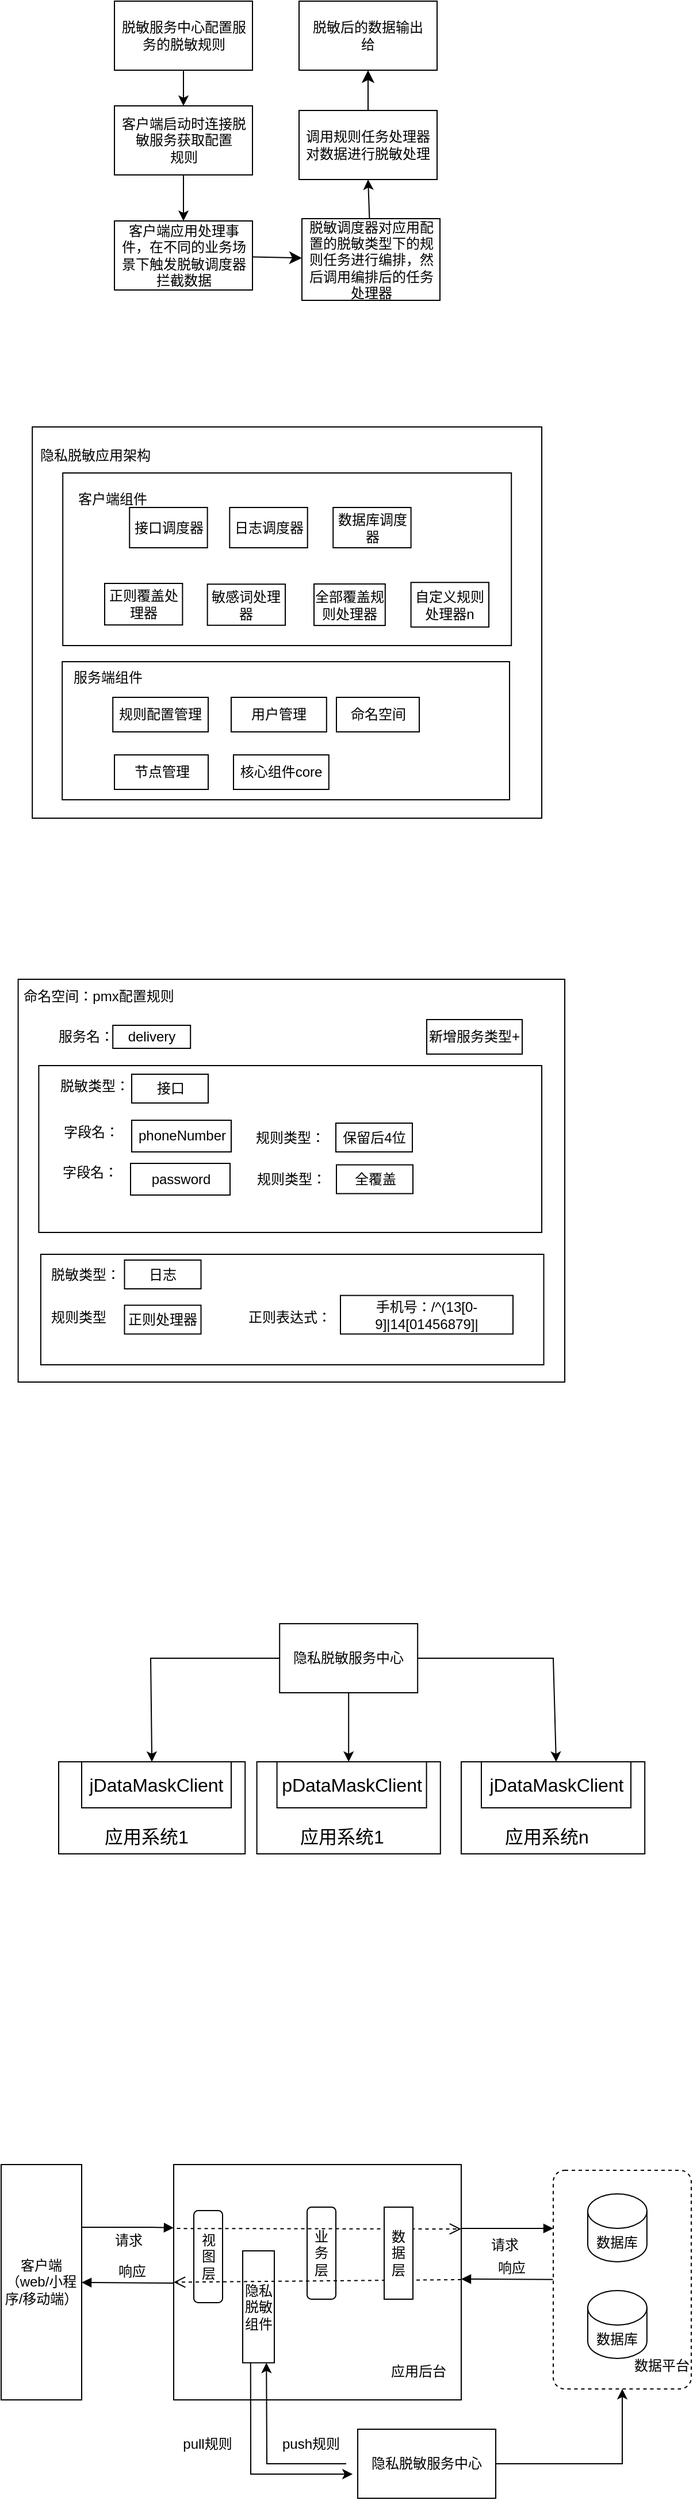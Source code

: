 <mxfile version="21.4.0" type="github">
  <diagram id="FKmcwPwQnrE6T7yel-fw" name="第 1 页">
    <mxGraphModel dx="980" dy="433" grid="1" gridSize="10" guides="1" tooltips="1" connect="1" arrows="1" fold="1" page="1" pageScale="1" pageWidth="827" pageHeight="1169" math="0" shadow="0">
      <root>
        <mxCell id="0" />
        <mxCell id="1" parent="0" />
        <mxCell id="97QTXu1RvYZzw_iWVVdc-157" value="" style="rounded=0;whiteSpace=wrap;html=1;strokeColor=default;fontFamily=Helvetica;fontSize=12;fontColor=default;fillColor=default;" parent="1" vertex="1">
          <mxGeometry x="230" y="1940" width="250" height="204.5" as="geometry" />
        </mxCell>
        <mxCell id="97QTXu1RvYZzw_iWVVdc-198" value="视图层" style="rounded=1;whiteSpace=wrap;html=1;strokeColor=default;fontFamily=Helvetica;fontSize=12;fontColor=default;fillColor=default;" parent="1" vertex="1">
          <mxGeometry x="247.5" y="1980" width="25" height="80" as="geometry" />
        </mxCell>
        <mxCell id="97QTXu1RvYZzw_iWVVdc-166" value="隐私脱敏&lt;br style=&quot;border-color: var(--border-color);&quot;&gt;&lt;span style=&quot;border-color: var(--border-color);&quot;&gt;组件&lt;/span&gt;" style="rounded=0;whiteSpace=wrap;html=1;strokeColor=default;fontFamily=Helvetica;fontSize=12;fontColor=default;fillColor=default;" parent="1" vertex="1">
          <mxGeometry x="290" y="2015" width="27.5" height="97.25" as="geometry" />
        </mxCell>
        <mxCell id="97QTXu1RvYZzw_iWVVdc-23" value="" style="rounded=0;whiteSpace=wrap;html=1;" parent="1" vertex="1">
          <mxGeometry x="107.1" y="430" width="442.9" height="340" as="geometry" />
        </mxCell>
        <mxCell id="yDmB5IPuwrGlUXSqtowo-2" value="客户端启动时连接脱敏服务获取配置&lt;br&gt;规则" style="rounded=0;whiteSpace=wrap;html=1;" parent="1" vertex="1">
          <mxGeometry x="178.5" y="151" width="120" height="60" as="geometry" />
        </mxCell>
        <mxCell id="yDmB5IPuwrGlUXSqtowo-10" value="" style="edgeStyle=orthogonalEdgeStyle;rounded=0;orthogonalLoop=1;jettySize=auto;html=1;exitX=0.5;exitY=1;exitDx=0;exitDy=0;entryX=0.5;entryY=0;entryDx=0;entryDy=0;" parent="1" source="yDmB5IPuwrGlUXSqtowo-2" target="yDmB5IPuwrGlUXSqtowo-3" edge="1">
          <mxGeometry relative="1" as="geometry">
            <mxPoint x="408.5" y="271" as="targetPoint" />
          </mxGeometry>
        </mxCell>
        <mxCell id="TZTw1tu3rmSJx_iXwC0C-15" value="" style="edgeStyle=none;curved=1;rounded=0;orthogonalLoop=1;jettySize=auto;html=1;fontSize=12;startSize=8;endSize=8;" edge="1" parent="1" source="yDmB5IPuwrGlUXSqtowo-3" target="yDmB5IPuwrGlUXSqtowo-4">
          <mxGeometry relative="1" as="geometry" />
        </mxCell>
        <mxCell id="yDmB5IPuwrGlUXSqtowo-3" value="客户端应用处理事件，在不同的业务场景下触发脱敏调度器拦截数据" style="rounded=0;whiteSpace=wrap;html=1;" parent="1" vertex="1">
          <mxGeometry x="178.5" y="251" width="120" height="60" as="geometry" />
        </mxCell>
        <mxCell id="yDmB5IPuwrGlUXSqtowo-4" value="脱敏调度器对应用配置的脱敏类型下的规则任务进行编排，然后调用编排后的任务处理器" style="rounded=0;whiteSpace=wrap;html=1;" parent="1" vertex="1">
          <mxGeometry x="341.5" y="249" width="120" height="71" as="geometry" />
        </mxCell>
        <mxCell id="TZTw1tu3rmSJx_iXwC0C-24" value="" style="edgeStyle=none;curved=1;rounded=0;orthogonalLoop=1;jettySize=auto;html=1;fontSize=12;startSize=8;endSize=8;" edge="1" parent="1" source="yDmB5IPuwrGlUXSqtowo-5" target="TZTw1tu3rmSJx_iXwC0C-13">
          <mxGeometry relative="1" as="geometry" />
        </mxCell>
        <mxCell id="yDmB5IPuwrGlUXSqtowo-5" value="调用规则任务处理器对数据进行脱敏处理" style="rounded=0;whiteSpace=wrap;html=1;" parent="1" vertex="1">
          <mxGeometry x="339" y="155" width="120" height="60" as="geometry" />
        </mxCell>
        <mxCell id="97QTXu1RvYZzw_iWVVdc-11" value="" style="rounded=0;whiteSpace=wrap;html=1;" parent="1" vertex="1">
          <mxGeometry x="133.1" y="634" width="388.9" height="120" as="geometry" />
        </mxCell>
        <mxCell id="97QTXu1RvYZzw_iWVVdc-18" value="服务端组件" style="text;html=1;strokeColor=none;fillColor=none;align=center;verticalAlign=middle;whiteSpace=wrap;rounded=0;" parent="1" vertex="1">
          <mxGeometry x="127.7" y="615" width="90" height="65" as="geometry" />
        </mxCell>
        <mxCell id="97QTXu1RvYZzw_iWVVdc-19" value="" style="group" parent="1" vertex="1" connectable="0">
          <mxGeometry x="133.6" y="480" width="441" height="150" as="geometry" />
        </mxCell>
        <mxCell id="97QTXu1RvYZzw_iWVVdc-13" value="" style="rounded=0;whiteSpace=wrap;html=1;" parent="97QTXu1RvYZzw_iWVVdc-19" vertex="1">
          <mxGeometry y="-10" width="390" height="150" as="geometry" />
        </mxCell>
        <mxCell id="97QTXu1RvYZzw_iWVVdc-15" value="客户端组件" style="text;html=1;strokeColor=none;fillColor=none;align=center;verticalAlign=middle;whiteSpace=wrap;rounded=0;" parent="97QTXu1RvYZzw_iWVVdc-19" vertex="1">
          <mxGeometry x="-9.671" y="-13.57" width="105.995" height="53.571" as="geometry" />
        </mxCell>
        <mxCell id="97QTXu1RvYZzw_iWVVdc-25" value="全部覆盖规则处理器" style="rounded=0;whiteSpace=wrap;html=1;" parent="97QTXu1RvYZzw_iWVVdc-19" vertex="1">
          <mxGeometry x="218.398" y="86.46" width="61.895" height="36.08" as="geometry" />
        </mxCell>
        <mxCell id="97QTXu1RvYZzw_iWVVdc-26" value="敏感词处理器" style="rounded=0;whiteSpace=wrap;html=1;" parent="97QTXu1RvYZzw_iWVVdc-19" vertex="1">
          <mxGeometry x="125.726" y="86.64" width="67.697" height="35.72" as="geometry" />
        </mxCell>
        <mxCell id="97QTXu1RvYZzw_iWVVdc-27" value="自定义规则处理器n" style="rounded=0;whiteSpace=wrap;html=1;" parent="97QTXu1RvYZzw_iWVVdc-19" vertex="1">
          <mxGeometry x="302.706" y="85.13" width="67.697" height="38.75" as="geometry" />
        </mxCell>
        <mxCell id="97QTXu1RvYZzw_iWVVdc-38" value="正则覆盖处理器" style="rounded=0;whiteSpace=wrap;html=1;" parent="97QTXu1RvYZzw_iWVVdc-19" vertex="1">
          <mxGeometry x="36.396" y="86" width="67.697" height="36.08" as="geometry" />
        </mxCell>
        <mxCell id="97QTXu1RvYZzw_iWVVdc-199" value="接口调度器" style="rounded=0;whiteSpace=wrap;html=1;" parent="97QTXu1RvYZzw_iWVVdc-19" vertex="1">
          <mxGeometry x="58.029" y="20" width="67.697" height="35" as="geometry" />
        </mxCell>
        <mxCell id="97QTXu1RvYZzw_iWVVdc-202" value="日志调度器" style="rounded=0;whiteSpace=wrap;html=1;" parent="97QTXu1RvYZzw_iWVVdc-19" vertex="1">
          <mxGeometry x="145.066" y="20.0" width="67.697" height="35" as="geometry" />
        </mxCell>
        <mxCell id="97QTXu1RvYZzw_iWVVdc-203" value="数据库调度器" style="rounded=0;whiteSpace=wrap;html=1;" parent="97QTXu1RvYZzw_iWVVdc-19" vertex="1">
          <mxGeometry x="235.009" y="20.0" width="67.697" height="35" as="geometry" />
        </mxCell>
        <mxCell id="97QTXu1RvYZzw_iWVVdc-20" value="规则配置管理" style="rounded=0;whiteSpace=wrap;html=1;" parent="1" vertex="1">
          <mxGeometry x="177.1" y="665" width="82.9" height="30" as="geometry" />
        </mxCell>
        <mxCell id="97QTXu1RvYZzw_iWVVdc-21" value="用户管理" style="rounded=0;whiteSpace=wrap;html=1;" parent="1" vertex="1">
          <mxGeometry x="280" y="665" width="82.9" height="30" as="geometry" />
        </mxCell>
        <mxCell id="97QTXu1RvYZzw_iWVVdc-22" value="命名空间" style="rounded=0;whiteSpace=wrap;html=1;" parent="1" vertex="1">
          <mxGeometry x="371.5" y="665" width="72" height="30" as="geometry" />
        </mxCell>
        <mxCell id="97QTXu1RvYZzw_iWVVdc-24" value="隐私脱敏应用架构" style="text;html=1;strokeColor=none;fillColor=none;align=center;verticalAlign=middle;whiteSpace=wrap;rounded=0;" parent="1" vertex="1">
          <mxGeometry x="107.1" y="430" width="109.6" height="50" as="geometry" />
        </mxCell>
        <mxCell id="97QTXu1RvYZzw_iWVVdc-30" value="核心组件core" style="rounded=0;whiteSpace=wrap;html=1;" parent="1" vertex="1">
          <mxGeometry x="282" y="715" width="82.9" height="30" as="geometry" />
        </mxCell>
        <mxCell id="97QTXu1RvYZzw_iWVVdc-39" value="节点管理" style="rounded=0;whiteSpace=wrap;html=1;" parent="1" vertex="1">
          <mxGeometry x="178.5" y="715" width="81.5" height="30" as="geometry" />
        </mxCell>
        <mxCell id="97QTXu1RvYZzw_iWVVdc-40" value="脱敏服务中心配置服务的脱敏规则" style="rounded=0;whiteSpace=wrap;html=1;" parent="1" vertex="1">
          <mxGeometry x="178.5" y="60" width="120" height="60" as="geometry" />
        </mxCell>
        <mxCell id="97QTXu1RvYZzw_iWVVdc-41" value="" style="edgeStyle=orthogonalEdgeStyle;rounded=0;orthogonalLoop=1;jettySize=auto;html=1;entryX=0.5;entryY=0;entryDx=0;entryDy=0;" parent="1" source="97QTXu1RvYZzw_iWVVdc-40" target="yDmB5IPuwrGlUXSqtowo-2" edge="1">
          <mxGeometry relative="1" as="geometry">
            <mxPoint x="238.5" y="120" as="sourcePoint" />
            <mxPoint x="248.5" y="261" as="targetPoint" />
          </mxGeometry>
        </mxCell>
        <mxCell id="97QTXu1RvYZzw_iWVVdc-144" value="隐私脱敏服务中心" style="rounded=0;whiteSpace=wrap;html=1;strokeColor=default;fontFamily=Helvetica;fontSize=12;fontColor=default;fillColor=default;" parent="1" vertex="1">
          <mxGeometry x="322.1" y="1470" width="120" height="60" as="geometry" />
        </mxCell>
        <mxCell id="97QTXu1RvYZzw_iWVVdc-145" value="" style="rounded=0;whiteSpace=wrap;html=1;strokeColor=default;fontFamily=Helvetica;fontSize=12;fontColor=default;fillColor=default;" parent="1" vertex="1">
          <mxGeometry x="130" y="1590" width="162.1" height="80" as="geometry" />
        </mxCell>
        <mxCell id="97QTXu1RvYZzw_iWVVdc-149" value="" style="endArrow=classic;html=1;rounded=0;fontFamily=Helvetica;fontSize=12;fontColor=default;exitX=0;exitY=0.5;exitDx=0;exitDy=0;entryX=0.5;entryY=0;entryDx=0;entryDy=0;" parent="1" source="97QTXu1RvYZzw_iWVVdc-144" target="97QTXu1RvYZzw_iWVVdc-145" edge="1">
          <mxGeometry relative="1" as="geometry">
            <mxPoint x="197.1" y="1430" as="sourcePoint" />
            <mxPoint x="291.1" y="1525" as="targetPoint" />
            <Array as="points">
              <mxPoint x="210" y="1500" />
            </Array>
          </mxGeometry>
        </mxCell>
        <mxCell id="97QTXu1RvYZzw_iWVVdc-150" value="" style="edgeLabel;resizable=0;html=1;align=center;verticalAlign=middle;rounded=0;strokeColor=default;fontFamily=Helvetica;fontSize=12;fontColor=default;fillColor=default;" parent="97QTXu1RvYZzw_iWVVdc-149" connectable="0" vertex="1">
          <mxGeometry relative="1" as="geometry">
            <mxPoint x="-56" y="-24" as="offset" />
          </mxGeometry>
        </mxCell>
        <mxCell id="97QTXu1RvYZzw_iWVVdc-151" value="" style="endArrow=classic;html=1;rounded=0;fontFamily=Helvetica;fontSize=12;fontColor=default;exitX=0.5;exitY=1;exitDx=0;exitDy=0;entryX=0.5;entryY=0;entryDx=0;entryDy=0;" parent="1" source="97QTXu1RvYZzw_iWVVdc-144" edge="1">
          <mxGeometry relative="1" as="geometry">
            <mxPoint x="342.1" y="1480" as="sourcePoint" />
            <mxPoint x="382.1" y="1590" as="targetPoint" />
            <Array as="points" />
          </mxGeometry>
        </mxCell>
        <mxCell id="97QTXu1RvYZzw_iWVVdc-152" value="" style="edgeLabel;resizable=0;html=1;align=center;verticalAlign=middle;rounded=0;strokeColor=default;fontFamily=Helvetica;fontSize=12;fontColor=default;fillColor=default;" parent="97QTXu1RvYZzw_iWVVdc-151" connectable="0" vertex="1">
          <mxGeometry relative="1" as="geometry">
            <mxPoint x="-56" y="-24" as="offset" />
          </mxGeometry>
        </mxCell>
        <mxCell id="97QTXu1RvYZzw_iWVVdc-155" value="" style="endArrow=classic;html=1;rounded=0;fontFamily=Helvetica;fontSize=12;fontColor=default;exitX=1;exitY=0.5;exitDx=0;exitDy=0;entryX=0.5;entryY=0;entryDx=0;entryDy=0;" parent="1" source="97QTXu1RvYZzw_iWVVdc-144" target="TZTw1tu3rmSJx_iXwC0C-11" edge="1">
          <mxGeometry relative="1" as="geometry">
            <mxPoint x="402.1" y="1510" as="sourcePoint" />
            <mxPoint x="542.1" y="1590" as="targetPoint" />
            <Array as="points">
              <mxPoint x="560" y="1500" />
            </Array>
          </mxGeometry>
        </mxCell>
        <mxCell id="97QTXu1RvYZzw_iWVVdc-156" value="" style="edgeLabel;resizable=0;html=1;align=center;verticalAlign=middle;rounded=0;strokeColor=default;fontFamily=Helvetica;fontSize=12;fontColor=default;fillColor=default;" parent="97QTXu1RvYZzw_iWVVdc-155" connectable="0" vertex="1">
          <mxGeometry relative="1" as="geometry">
            <mxPoint x="-56" y="-24" as="offset" />
          </mxGeometry>
        </mxCell>
        <mxCell id="97QTXu1RvYZzw_iWVVdc-158" value="应用后台" style="text;html=1;strokeColor=none;fillColor=none;align=center;verticalAlign=middle;whiteSpace=wrap;rounded=0;fontSize=12;fontFamily=Helvetica;fontColor=default;" parent="1" vertex="1">
          <mxGeometry x="413" y="2105" width="60" height="30" as="geometry" />
        </mxCell>
        <mxCell id="97QTXu1RvYZzw_iWVVdc-159" value="" style="endArrow=classic;html=1;rounded=0;fontFamily=Helvetica;fontSize=12;fontColor=default;exitX=1;exitY=0.5;exitDx=0;exitDy=0;entryX=0.5;entryY=1;entryDx=0;entryDy=0;" parent="1" source="97QTXu1RvYZzw_iWVVdc-184" target="97QTXu1RvYZzw_iWVVdc-168" edge="1">
          <mxGeometry width="50" height="50" relative="1" as="geometry">
            <mxPoint x="490" y="2214.5" as="sourcePoint" />
            <mxPoint x="630" y="2154.5" as="targetPoint" />
            <Array as="points">
              <mxPoint x="620" y="2200" />
            </Array>
          </mxGeometry>
        </mxCell>
        <mxCell id="97QTXu1RvYZzw_iWVVdc-160" value="业务层" style="rounded=1;whiteSpace=wrap;html=1;strokeColor=default;fontFamily=Helvetica;fontSize=12;fontColor=default;fillColor=default;" parent="1" vertex="1">
          <mxGeometry x="346" y="1977" width="25" height="80" as="geometry" />
        </mxCell>
        <mxCell id="97QTXu1RvYZzw_iWVVdc-161" value="客户端&lt;br&gt;（web/小程序/移动端）" style="rounded=0;whiteSpace=wrap;html=1;strokeColor=default;fontFamily=Helvetica;fontSize=12;fontColor=default;fillColor=default;" parent="1" vertex="1">
          <mxGeometry x="80" y="1940" width="70" height="204.5" as="geometry" />
        </mxCell>
        <mxCell id="97QTXu1RvYZzw_iWVVdc-162" value="请求" style="html=1;verticalAlign=bottom;labelBackgroundColor=none;endArrow=block;endFill=1;endSize=6;align=left;rounded=0;fontFamily=Helvetica;fontSize=12;fontColor=default;exitX=1;exitY=0.25;exitDx=0;exitDy=0;" parent="1" edge="1">
          <mxGeometry x="-0.333" y="-20" relative="1" as="geometry">
            <mxPoint x="150" y="1994.5" as="sourcePoint" />
            <mxPoint x="230" y="1995" as="targetPoint" />
            <Array as="points">
              <mxPoint x="210" y="1994.5" />
            </Array>
            <mxPoint as="offset" />
          </mxGeometry>
        </mxCell>
        <mxCell id="97QTXu1RvYZzw_iWVVdc-163" value="请求" style="html=1;verticalAlign=bottom;labelBackgroundColor=none;endArrow=block;endFill=1;endSize=6;align=left;rounded=0;fontFamily=Helvetica;fontSize=12;fontColor=default;entryX=0;entryY=0.25;entryDx=0;entryDy=0;" parent="1" edge="1">
          <mxGeometry x="-0.396" y="-23" relative="1" as="geometry">
            <mxPoint x="480" y="1995.5" as="sourcePoint" />
            <mxPoint x="560" y="1995.5" as="targetPoint" />
            <Array as="points" />
            <mxPoint as="offset" />
          </mxGeometry>
        </mxCell>
        <mxCell id="97QTXu1RvYZzw_iWVVdc-164" value="响应" style="html=1;verticalAlign=bottom;labelBackgroundColor=none;endArrow=block;endFill=1;endSize=6;align=left;rounded=0;fontFamily=Helvetica;fontSize=12;fontColor=default;exitX=-0.002;exitY=0.652;exitDx=0;exitDy=0;exitPerimeter=0;" parent="1" edge="1">
          <mxGeometry x="0.25" y="-1" relative="1" as="geometry">
            <mxPoint x="559.72" y="2039.88" as="sourcePoint" />
            <mxPoint x="480" y="2039.5" as="targetPoint" />
            <Array as="points" />
            <mxPoint as="offset" />
          </mxGeometry>
        </mxCell>
        <mxCell id="97QTXu1RvYZzw_iWVVdc-165" value="响应" style="html=1;verticalAlign=bottom;labelBackgroundColor=none;endArrow=block;endFill=1;endSize=6;align=left;rounded=0;fontFamily=Helvetica;fontSize=12;fontColor=default;" parent="1" edge="1">
          <mxGeometry x="0.25" y="-1" relative="1" as="geometry">
            <mxPoint x="230" y="2043" as="sourcePoint" />
            <mxPoint x="150" y="2042.5" as="targetPoint" />
            <Array as="points" />
            <mxPoint as="offset" />
          </mxGeometry>
        </mxCell>
        <mxCell id="97QTXu1RvYZzw_iWVVdc-167" value="" style="group" parent="1" vertex="1" connectable="0">
          <mxGeometry x="560" y="1945" width="120" height="190" as="geometry" />
        </mxCell>
        <mxCell id="97QTXu1RvYZzw_iWVVdc-168" value="" style="html=1;align=center;verticalAlign=top;rounded=1;absoluteArcSize=1;arcSize=20;dashed=1;whiteSpace=wrap;strokeColor=default;fontFamily=Helvetica;fontSize=12;fontColor=default;fillColor=default;" parent="97QTXu1RvYZzw_iWVVdc-167" vertex="1">
          <mxGeometry width="120" height="190" as="geometry" />
        </mxCell>
        <mxCell id="97QTXu1RvYZzw_iWVVdc-169" value="数据库" style="shape=cylinder3;whiteSpace=wrap;html=1;boundedLbl=1;backgroundOutline=1;size=15;rounded=0;strokeColor=default;fontFamily=Helvetica;fontSize=12;fontColor=default;fillColor=default;" parent="97QTXu1RvYZzw_iWVVdc-167" vertex="1">
          <mxGeometry x="30" y="104.5" width="51.429" height="59" as="geometry" />
        </mxCell>
        <mxCell id="97QTXu1RvYZzw_iWVVdc-170" value="数据库" style="shape=cylinder3;whiteSpace=wrap;html=1;boundedLbl=1;backgroundOutline=1;size=15;rounded=0;strokeColor=default;fontFamily=Helvetica;fontSize=12;fontColor=default;fillColor=default;" parent="97QTXu1RvYZzw_iWVVdc-167" vertex="1">
          <mxGeometry x="30" y="20.5" width="51.429" height="59" as="geometry" />
        </mxCell>
        <mxCell id="97QTXu1RvYZzw_iWVVdc-171" value="数据平台" style="text;html=1;strokeColor=none;fillColor=none;align=center;verticalAlign=middle;whiteSpace=wrap;rounded=0;fontSize=12;fontFamily=Helvetica;fontColor=default;" parent="97QTXu1RvYZzw_iWVVdc-167" vertex="1">
          <mxGeometry x="68.571" y="154.5" width="51.429" height="30" as="geometry" />
        </mxCell>
        <mxCell id="97QTXu1RvYZzw_iWVVdc-173" value="" style="endArrow=classic;html=1;rounded=0;fontFamily=Helvetica;fontSize=12;fontColor=default;entryX=-0.037;entryY=0.65;entryDx=0;entryDy=0;entryPerimeter=0;exitX=0.25;exitY=1;exitDx=0;exitDy=0;" parent="1" source="97QTXu1RvYZzw_iWVVdc-166" target="97QTXu1RvYZzw_iWVVdc-184" edge="1">
          <mxGeometry relative="1" as="geometry">
            <mxPoint x="290" y="2110" as="sourcePoint" />
            <mxPoint x="390" y="2229.5" as="targetPoint" />
            <Array as="points">
              <mxPoint x="297" y="2209" />
            </Array>
          </mxGeometry>
        </mxCell>
        <mxCell id="97QTXu1RvYZzw_iWVVdc-174" value="pull规则" style="edgeLabel;resizable=0;html=1;align=center;verticalAlign=middle;rounded=0;strokeColor=default;fontFamily=Helvetica;fontSize=12;fontColor=default;fillColor=default;" parent="97QTXu1RvYZzw_iWVVdc-173" connectable="0" vertex="1">
          <mxGeometry relative="1" as="geometry">
            <mxPoint x="-38" y="-22" as="offset" />
          </mxGeometry>
        </mxCell>
        <mxCell id="97QTXu1RvYZzw_iWVVdc-180" value="" style="endArrow=open;startArrow=none;endFill=0;startFill=0;endSize=8;html=1;verticalAlign=bottom;dashed=1;labelBackgroundColor=none;rounded=0;fontFamily=Helvetica;fontSize=12;fontColor=default;entryX=0;entryY=0.5;entryDx=0;entryDy=0;" parent="1" target="97QTXu1RvYZzw_iWVVdc-157" edge="1">
          <mxGeometry width="160" relative="1" as="geometry">
            <mxPoint x="480" y="2040" as="sourcePoint" />
            <mxPoint x="350" y="2040" as="targetPoint" />
          </mxGeometry>
        </mxCell>
        <mxCell id="97QTXu1RvYZzw_iWVVdc-176" value="" style="endArrow=open;startArrow=none;endFill=0;startFill=0;endSize=8;html=1;verticalAlign=bottom;dashed=1;labelBackgroundColor=none;rounded=0;fontFamily=Helvetica;fontSize=12;fontColor=default;exitX=0.011;exitY=0.301;exitDx=0;exitDy=0;exitPerimeter=0;" parent="1" edge="1">
          <mxGeometry width="160" relative="1" as="geometry">
            <mxPoint x="232.75" y="1995.555" as="sourcePoint" />
            <mxPoint x="480" y="1996" as="targetPoint" />
          </mxGeometry>
        </mxCell>
        <mxCell id="97QTXu1RvYZzw_iWVVdc-182" value="" style="endArrow=classic;html=1;rounded=0;fontFamily=Helvetica;fontSize=12;fontColor=default;entryX=0.75;entryY=1;entryDx=0;entryDy=0;" parent="1" target="97QTXu1RvYZzw_iWVVdc-166" edge="1">
          <mxGeometry relative="1" as="geometry">
            <mxPoint x="380" y="2200" as="sourcePoint" />
            <mxPoint x="303.625" y="2105" as="targetPoint" />
            <Array as="points">
              <mxPoint x="311" y="2200" />
            </Array>
          </mxGeometry>
        </mxCell>
        <mxCell id="97QTXu1RvYZzw_iWVVdc-183" value="push规则" style="edgeLabel;resizable=0;html=1;align=center;verticalAlign=middle;rounded=0;strokeColor=default;fontFamily=Helvetica;fontSize=12;fontColor=default;fillColor=default;" parent="97QTXu1RvYZzw_iWVVdc-182" connectable="0" vertex="1">
          <mxGeometry relative="1" as="geometry">
            <mxPoint x="38" y="-8" as="offset" />
          </mxGeometry>
        </mxCell>
        <mxCell id="97QTXu1RvYZzw_iWVVdc-184" value="隐私脱敏服务中心" style="rounded=0;whiteSpace=wrap;html=1;strokeColor=default;fontFamily=Helvetica;fontSize=12;fontColor=default;fillColor=default;" parent="1" vertex="1">
          <mxGeometry x="390" y="2170" width="120" height="60" as="geometry" />
        </mxCell>
        <mxCell id="97QTXu1RvYZzw_iWVVdc-189" value="数据层" style="rounded=0;whiteSpace=wrap;html=1;strokeColor=default;fontFamily=Helvetica;fontSize=12;fontColor=default;fillColor=default;" parent="1" vertex="1">
          <mxGeometry x="413" y="1977" width="25" height="80" as="geometry" />
        </mxCell>
        <mxCell id="97QTXu1RvYZzw_iWVVdc-207" value="" style="endArrow=classic;html=1;rounded=0;entryX=0.5;entryY=1;entryDx=0;entryDy=0;" parent="1" source="yDmB5IPuwrGlUXSqtowo-4" target="yDmB5IPuwrGlUXSqtowo-5" edge="1">
          <mxGeometry width="50" height="50" relative="1" as="geometry">
            <mxPoint x="308.5" y="285" as="sourcePoint" />
            <mxPoint x="349.5" y="285" as="targetPoint" />
          </mxGeometry>
        </mxCell>
        <mxCell id="97QTXu1RvYZzw_iWVVdc-209" value="" style="rounded=0;whiteSpace=wrap;html=1;strokeColor=default;fontFamily=Helvetica;fontSize=12;fontColor=default;fillColor=default;" parent="1" vertex="1">
          <mxGeometry x="94.8" y="910" width="475.2" height="350" as="geometry" />
        </mxCell>
        <mxCell id="97QTXu1RvYZzw_iWVVdc-218" value="" style="rounded=0;whiteSpace=wrap;html=1;strokeColor=default;fontFamily=Helvetica;fontSize=12;fontColor=default;fillColor=default;" parent="1" vertex="1">
          <mxGeometry x="112.7" y="985" width="437.3" height="145" as="geometry" />
        </mxCell>
        <mxCell id="97QTXu1RvYZzw_iWVVdc-210" value="脱敏类型：" style="text;html=1;strokeColor=none;fillColor=none;align=center;verticalAlign=middle;whiteSpace=wrap;rounded=0;fontSize=12;fontFamily=Helvetica;fontColor=default;" parent="1" vertex="1">
          <mxGeometry x="127.7" y="987.5" width="67.1" height="30" as="geometry" />
        </mxCell>
        <mxCell id="97QTXu1RvYZzw_iWVVdc-211" value="服务名：" style="text;html=1;strokeColor=none;fillColor=none;align=center;verticalAlign=middle;whiteSpace=wrap;rounded=0;fontSize=12;fontFamily=Helvetica;fontColor=default;" parent="1" vertex="1">
          <mxGeometry x="124.1" y="945" width="60" height="30" as="geometry" />
        </mxCell>
        <mxCell id="97QTXu1RvYZzw_iWVVdc-212" value="delivery" style="rounded=0;whiteSpace=wrap;html=1;strokeColor=default;fontFamily=Helvetica;fontSize=12;fontColor=default;fillColor=default;" parent="1" vertex="1">
          <mxGeometry x="177.1" y="950" width="67.5" height="20" as="geometry" />
        </mxCell>
        <mxCell id="97QTXu1RvYZzw_iWVVdc-213" value="接口" style="rounded=0;whiteSpace=wrap;html=1;strokeColor=default;fontFamily=Helvetica;fontSize=12;fontColor=default;fillColor=default;" parent="1" vertex="1">
          <mxGeometry x="193.5" y="992.5" width="66.5" height="25" as="geometry" />
        </mxCell>
        <mxCell id="97QTXu1RvYZzw_iWVVdc-219" value="" style="rounded=0;whiteSpace=wrap;html=1;strokeColor=default;fontFamily=Helvetica;fontSize=12;fontColor=default;fillColor=default;" parent="1" vertex="1">
          <mxGeometry x="114.45" y="1149" width="437.3" height="96" as="geometry" />
        </mxCell>
        <mxCell id="97QTXu1RvYZzw_iWVVdc-220" value="脱敏类型：" style="text;html=1;strokeColor=none;fillColor=none;align=center;verticalAlign=middle;whiteSpace=wrap;rounded=0;fontSize=12;fontFamily=Helvetica;fontColor=default;" parent="1" vertex="1">
          <mxGeometry x="120.15" y="1151.5" width="67.1" height="30" as="geometry" />
        </mxCell>
        <mxCell id="97QTXu1RvYZzw_iWVVdc-221" value="日志" style="rounded=0;whiteSpace=wrap;html=1;strokeColor=default;fontFamily=Helvetica;fontSize=12;fontColor=default;fillColor=default;" parent="1" vertex="1">
          <mxGeometry x="187.25" y="1154" width="66.5" height="25" as="geometry" />
        </mxCell>
        <mxCell id="97QTXu1RvYZzw_iWVVdc-222" value="新增服务类型+" style="rounded=0;whiteSpace=wrap;html=1;strokeColor=default;fontFamily=Helvetica;fontSize=12;fontColor=default;fillColor=default;" parent="1" vertex="1">
          <mxGeometry x="450" y="945" width="83" height="30" as="geometry" />
        </mxCell>
        <mxCell id="97QTXu1RvYZzw_iWVVdc-223" value="规则类型：" style="text;html=1;strokeColor=none;fillColor=none;align=center;verticalAlign=middle;whiteSpace=wrap;rounded=0;fontSize=12;fontFamily=Helvetica;fontColor=default;" parent="1" vertex="1">
          <mxGeometry x="297.8" y="1032.5" width="67.1" height="30" as="geometry" />
        </mxCell>
        <mxCell id="97QTXu1RvYZzw_iWVVdc-224" value="保留后4位" style="rounded=0;whiteSpace=wrap;html=1;strokeColor=default;fontFamily=Helvetica;fontSize=12;fontColor=default;fillColor=default;" parent="1" vertex="1">
          <mxGeometry x="371" y="1035" width="66.5" height="25" as="geometry" />
        </mxCell>
        <mxCell id="97QTXu1RvYZzw_iWVVdc-225" value="规则类型" style="text;html=1;strokeColor=none;fillColor=none;align=center;verticalAlign=middle;whiteSpace=wrap;rounded=0;fontSize=12;fontFamily=Helvetica;fontColor=default;" parent="1" vertex="1">
          <mxGeometry x="114.1" y="1189" width="67.1" height="30" as="geometry" />
        </mxCell>
        <mxCell id="97QTXu1RvYZzw_iWVVdc-226" value="正则处理器" style="rounded=0;whiteSpace=wrap;html=1;strokeColor=default;fontFamily=Helvetica;fontSize=12;fontColor=default;fillColor=default;" parent="1" vertex="1">
          <mxGeometry x="187.25" y="1193.25" width="66.5" height="25" as="geometry" />
        </mxCell>
        <mxCell id="97QTXu1RvYZzw_iWVVdc-228" value="正则表达式：" style="text;html=1;strokeColor=none;fillColor=none;align=center;verticalAlign=middle;whiteSpace=wrap;rounded=0;fontSize=12;fontFamily=Helvetica;fontColor=default;" parent="1" vertex="1">
          <mxGeometry x="294" y="1189" width="73.9" height="30" as="geometry" />
        </mxCell>
        <mxCell id="97QTXu1RvYZzw_iWVVdc-229" value="字段名：" style="text;html=1;strokeColor=none;fillColor=none;align=center;verticalAlign=middle;whiteSpace=wrap;rounded=0;fontSize=12;fontFamily=Helvetica;fontColor=default;" parent="1" vertex="1">
          <mxGeometry x="125.4" y="1027.5" width="67.1" height="30" as="geometry" />
        </mxCell>
        <mxCell id="97QTXu1RvYZzw_iWVVdc-230" value="phoneNumber" style="rounded=0;whiteSpace=wrap;html=1;strokeColor=default;fontFamily=Helvetica;fontSize=12;fontColor=default;fillColor=default;" parent="1" vertex="1">
          <mxGeometry x="193.5" y="1032.5" width="86.5" height="27.5" as="geometry" />
        </mxCell>
        <mxCell id="97QTXu1RvYZzw_iWVVdc-231" value="手机号：/^(13[0-9]|14[01456879]|" style="rounded=0;whiteSpace=wrap;html=1;strokeColor=default;fontFamily=Helvetica;fontSize=12;fontColor=default;fillColor=default;" parent="1" vertex="1">
          <mxGeometry x="375" y="1184.75" width="150" height="33.5" as="geometry" />
        </mxCell>
        <mxCell id="97QTXu1RvYZzw_iWVVdc-232" value="字段名：" style="text;html=1;strokeColor=none;fillColor=none;align=center;verticalAlign=middle;whiteSpace=wrap;rounded=0;fontSize=12;fontFamily=Helvetica;fontColor=default;" parent="1" vertex="1">
          <mxGeometry x="123.7" y="1062.5" width="67.1" height="30" as="geometry" />
        </mxCell>
        <mxCell id="97QTXu1RvYZzw_iWVVdc-233" value="password" style="rounded=0;whiteSpace=wrap;html=1;strokeColor=default;fontFamily=Helvetica;fontSize=12;fontColor=default;fillColor=default;" parent="1" vertex="1">
          <mxGeometry x="192.5" y="1070" width="86.5" height="27.5" as="geometry" />
        </mxCell>
        <mxCell id="97QTXu1RvYZzw_iWVVdc-234" value="规则类型：" style="text;html=1;strokeColor=none;fillColor=none;align=center;verticalAlign=middle;whiteSpace=wrap;rounded=0;fontSize=12;fontFamily=Helvetica;fontColor=default;" parent="1" vertex="1">
          <mxGeometry x="298.5" y="1068.75" width="67.1" height="30" as="geometry" />
        </mxCell>
        <mxCell id="97QTXu1RvYZzw_iWVVdc-235" value="全覆盖" style="rounded=0;whiteSpace=wrap;html=1;strokeColor=default;fontFamily=Helvetica;fontSize=12;fontColor=default;fillColor=default;" parent="1" vertex="1">
          <mxGeometry x="371.5" y="1071.25" width="66.5" height="25" as="geometry" />
        </mxCell>
        <mxCell id="97QTXu1RvYZzw_iWVVdc-236" value="命名空间：pmx配置规则" style="text;html=1;strokeColor=none;fillColor=none;align=center;verticalAlign=middle;whiteSpace=wrap;rounded=0;fontSize=12;fontFamily=Helvetica;fontColor=default;" parent="1" vertex="1">
          <mxGeometry x="94.8" y="910" width="140" height="30" as="geometry" />
        </mxCell>
        <mxCell id="TZTw1tu3rmSJx_iXwC0C-1" value="应用系统1" style="text;html=1;strokeColor=none;fillColor=none;align=center;verticalAlign=middle;whiteSpace=wrap;rounded=0;fontSize=16;" vertex="1" parent="1">
          <mxGeometry x="163.25" y="1640" width="86.5" height="30" as="geometry" />
        </mxCell>
        <mxCell id="TZTw1tu3rmSJx_iXwC0C-2" value="jDataMaskClient" style="rounded=0;whiteSpace=wrap;html=1;fontSize=16;" vertex="1" parent="1">
          <mxGeometry x="150" y="1590" width="130" height="40" as="geometry" />
        </mxCell>
        <mxCell id="TZTw1tu3rmSJx_iXwC0C-3" value="" style="rounded=0;whiteSpace=wrap;html=1;strokeColor=default;fontFamily=Helvetica;fontSize=12;fontColor=default;fillColor=default;" vertex="1" parent="1">
          <mxGeometry x="302.3" y="1590" width="159.6" height="80" as="geometry" />
        </mxCell>
        <mxCell id="TZTw1tu3rmSJx_iXwC0C-4" value="应用系统1" style="text;html=1;strokeColor=none;fillColor=none;align=center;verticalAlign=middle;whiteSpace=wrap;rounded=0;fontSize=16;" vertex="1" parent="1">
          <mxGeometry x="333.05" y="1640" width="86.5" height="30" as="geometry" />
        </mxCell>
        <mxCell id="TZTw1tu3rmSJx_iXwC0C-5" value="pDataMaskClient" style="rounded=0;whiteSpace=wrap;html=1;fontSize=16;" vertex="1" parent="1">
          <mxGeometry x="319.8" y="1590" width="130" height="40" as="geometry" />
        </mxCell>
        <mxCell id="TZTw1tu3rmSJx_iXwC0C-9" value="" style="rounded=0;whiteSpace=wrap;html=1;strokeColor=default;fontFamily=Helvetica;fontSize=12;fontColor=default;fillColor=default;" vertex="1" parent="1">
          <mxGeometry x="480" y="1590" width="159.6" height="80" as="geometry" />
        </mxCell>
        <mxCell id="TZTw1tu3rmSJx_iXwC0C-10" value="应用系统n" style="text;html=1;strokeColor=none;fillColor=none;align=center;verticalAlign=middle;whiteSpace=wrap;rounded=0;fontSize=16;" vertex="1" parent="1">
          <mxGeometry x="510.75" y="1640" width="86.5" height="30" as="geometry" />
        </mxCell>
        <mxCell id="TZTw1tu3rmSJx_iXwC0C-11" value="jDataMaskClient" style="rounded=0;whiteSpace=wrap;html=1;fontSize=16;" vertex="1" parent="1">
          <mxGeometry x="497.5" y="1590" width="130" height="40" as="geometry" />
        </mxCell>
        <mxCell id="TZTw1tu3rmSJx_iXwC0C-13" value="脱敏后的数据输出&lt;br style=&quot;border-color: var(--border-color);&quot;&gt;给" style="rounded=0;whiteSpace=wrap;html=1;" vertex="1" parent="1">
          <mxGeometry x="339" y="60" width="120" height="60" as="geometry" />
        </mxCell>
      </root>
    </mxGraphModel>
  </diagram>
</mxfile>
